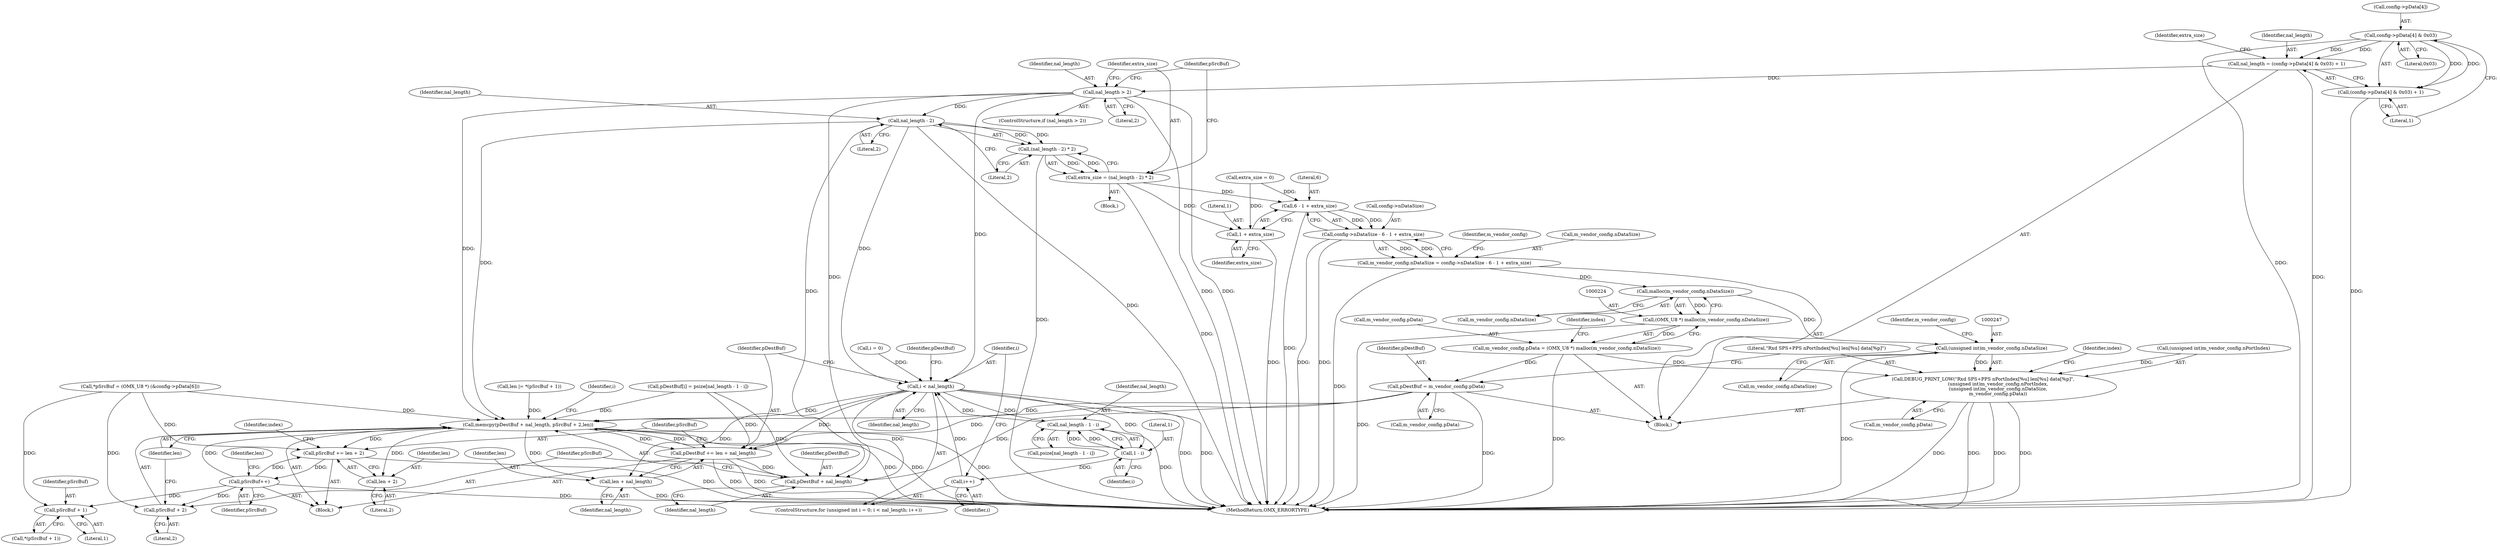 digraph "0_Android_f22c2a0f0f9e030c240468d9d18b9297f001bcf0@pointer" {
"1000164" [label="(Call,config->pData[4] & 0x03)"];
"1000161" [label="(Call,nal_length = (config->pData[4] & 0x03) + 1)"];
"1000176" [label="(Call,nal_length > 2)"];
"1000183" [label="(Call,nal_length - 2)"];
"1000182" [label="(Call,(nal_length - 2) * 2)"];
"1000180" [label="(Call,extra_size = (nal_length - 2) * 2)"];
"1000214" [label="(Call,6 - 1 + extra_size)"];
"1000210" [label="(Call,config->nDataSize - 6 - 1 + extra_size)"];
"1000206" [label="(Call,m_vendor_config.nDataSize = config->nDataSize - 6 - 1 + extra_size)"];
"1000225" [label="(Call,malloc(m_vendor_config.nDataSize))"];
"1000223" [label="(Call,(OMX_U8 *) malloc(m_vendor_config.nDataSize))"];
"1000219" [label="(Call,m_vendor_config.pData = (OMX_U8 *) malloc(m_vendor_config.nDataSize))"];
"1000234" [label="(Call,pDestBuf = m_vendor_config.pData)"];
"1000281" [label="(Call,memcpy(pDestBuf + nal_length, pSrcBuf + 2,len))"];
"1000311" [label="(Call,pDestBuf += len + nal_length)"];
"1000282" [label="(Call,pDestBuf + nal_length)"];
"1000313" [label="(Call,len + nal_length)"];
"1000316" [label="(Call,pSrcBuf += len + 2)"];
"1000323" [label="(Call,pSrcBuf++)"];
"1000272" [label="(Call,pSrcBuf + 1)"];
"1000285" [label="(Call,pSrcBuf + 2)"];
"1000318" [label="(Call,len + 2)"];
"1000239" [label="(Call,DEBUG_PRINT_LOW(\"Rxd SPS+PPS nPortIndex[%u] len[%u] data[%p]\",\n                    (unsigned int)m_vendor_config.nPortIndex,\n                    (unsigned int)m_vendor_config.nDataSize,\n                    m_vendor_config.pData))"];
"1000246" [label="(Call,(unsigned int)m_vendor_config.nDataSize)"];
"1000216" [label="(Call,1 + extra_size)"];
"1000294" [label="(Call,i < nal_length)"];
"1000306" [label="(Call,nal_length - 1 - i)"];
"1000308" [label="(Call,1 - i)"];
"1000297" [label="(Call,i++)"];
"1000163" [label="(Call,(config->pData[4] & 0x03) + 1)"];
"1000161" [label="(Call,nal_length = (config->pData[4] & 0x03) + 1)"];
"1000170" [label="(Literal,0x03)"];
"1000296" [label="(Identifier,nal_length)"];
"1000284" [label="(Identifier,nal_length)"];
"1000217" [label="(Literal,1)"];
"1000180" [label="(Call,extra_size = (nal_length - 2) * 2)"];
"1000297" [label="(Call,i++)"];
"1000176" [label="(Call,nal_length > 2)"];
"1000323" [label="(Call,pSrcBuf++)"];
"1000316" [label="(Call,pSrcBuf += len + 2)"];
"1000304" [label="(Call,psize[nal_length - 1 - i])"];
"1000248" [label="(Call,m_vendor_config.nDataSize)"];
"1000181" [label="(Identifier,extra_size)"];
"1000319" [label="(Identifier,len)"];
"1000256" [label="(Identifier,index)"];
"1000206" [label="(Call,m_vendor_config.nDataSize = config->nDataSize - 6 - 1 + extra_size)"];
"1000313" [label="(Call,len + nal_length)"];
"1000285" [label="(Call,pSrcBuf + 2)"];
"1000311" [label="(Call,pDestBuf += len + nal_length)"];
"1000165" [label="(Call,config->pData[4])"];
"1000239" [label="(Call,DEBUG_PRINT_LOW(\"Rxd SPS+PPS nPortIndex[%u] len[%u] data[%p]\",\n                    (unsigned int)m_vendor_config.nPortIndex,\n                    (unsigned int)m_vendor_config.nDataSize,\n                    m_vendor_config.pData))"];
"1000183" [label="(Call,nal_length - 2)"];
"1000258" [label="(Block,)"];
"1000251" [label="(Call,m_vendor_config.pData)"];
"1000315" [label="(Identifier,nal_length)"];
"1000291" [label="(Call,i = 0)"];
"1000216" [label="(Call,1 + extra_size)"];
"1000219" [label="(Call,m_vendor_config.pData = (OMX_U8 *) malloc(m_vendor_config.nDataSize))"];
"1000289" [label="(ControlStructure,for (unsigned int i = 0; i < nal_length; i++))"];
"1000314" [label="(Identifier,len)"];
"1000177" [label="(Identifier,nal_length)"];
"1000306" [label="(Call,nal_length - 1 - i)"];
"1000207" [label="(Call,m_vendor_config.nDataSize)"];
"1000188" [label="(Call,*pSrcBuf = (OMX_U8 *) (&config->pData[6]))"];
"1001056" [label="(MethodReturn,OMX_ERRORTYPE)"];
"1000295" [label="(Identifier,i)"];
"1000226" [label="(Call,m_vendor_config.nDataSize)"];
"1000185" [label="(Literal,2)"];
"1000320" [label="(Literal,2)"];
"1000283" [label="(Identifier,pDestBuf)"];
"1000171" [label="(Literal,1)"];
"1000215" [label="(Literal,6)"];
"1000175" [label="(ControlStructure,if (nal_length > 2))"];
"1000246" [label="(Call,(unsigned int)m_vendor_config.nDataSize)"];
"1000225" [label="(Call,malloc(m_vendor_config.nDataSize))"];
"1000302" [label="(Identifier,pDestBuf)"];
"1000234" [label="(Call,pDestBuf = m_vendor_config.pData)"];
"1000182" [label="(Call,(nal_length - 2) * 2)"];
"1000223" [label="(Call,(OMX_U8 *) malloc(m_vendor_config.nDataSize))"];
"1000218" [label="(Identifier,extra_size)"];
"1000179" [label="(Block,)"];
"1000310" [label="(Identifier,i)"];
"1000189" [label="(Identifier,pSrcBuf)"];
"1000214" [label="(Call,6 - 1 + extra_size)"];
"1000312" [label="(Identifier,pDestBuf)"];
"1000241" [label="(Call,(unsigned int)m_vendor_config.nPortIndex)"];
"1000221" [label="(Identifier,m_vendor_config)"];
"1000240" [label="(Literal,\"Rxd SPS+PPS nPortIndex[%u] len[%u] data[%p]\")"];
"1000281" [label="(Call,memcpy(pDestBuf + nal_length, pSrcBuf + 2,len))"];
"1000162" [label="(Identifier,nal_length)"];
"1000211" [label="(Call,config->nDataSize)"];
"1000184" [label="(Identifier,nal_length)"];
"1000309" [label="(Literal,1)"];
"1000288" [label="(Identifier,len)"];
"1000318" [label="(Call,len + 2)"];
"1000307" [label="(Identifier,nal_length)"];
"1000282" [label="(Call,pDestBuf + nal_length)"];
"1000294" [label="(Call,i < nal_length)"];
"1000322" [label="(Identifier,index)"];
"1000235" [label="(Identifier,pDestBuf)"];
"1000274" [label="(Literal,1)"];
"1000186" [label="(Literal,2)"];
"1000232" [label="(Identifier,index)"];
"1000164" [label="(Call,config->pData[4] & 0x03)"];
"1000210" [label="(Call,config->nDataSize - 6 - 1 + extra_size)"];
"1000273" [label="(Identifier,pSrcBuf)"];
"1000286" [label="(Identifier,pSrcBuf)"];
"1000163" [label="(Call,(config->pData[4] & 0x03) + 1)"];
"1000173" [label="(Identifier,extra_size)"];
"1000236" [label="(Call,m_vendor_config.pData)"];
"1000157" [label="(Block,)"];
"1000272" [label="(Call,pSrcBuf + 1)"];
"1000271" [label="(Call,*(pSrcBuf + 1))"];
"1000300" [label="(Call,pDestBuf[i] = psize[nal_length - 1 - i])"];
"1000269" [label="(Call,len |= *(pSrcBuf + 1))"];
"1000220" [label="(Call,m_vendor_config.pData)"];
"1000287" [label="(Literal,2)"];
"1000298" [label="(Identifier,i)"];
"1000317" [label="(Identifier,pSrcBuf)"];
"1000292" [label="(Identifier,i)"];
"1000308" [label="(Call,1 - i)"];
"1000178" [label="(Literal,2)"];
"1000324" [label="(Identifier,pSrcBuf)"];
"1000252" [label="(Identifier,m_vendor_config)"];
"1000172" [label="(Call,extra_size = 0)"];
"1000326" [label="(Identifier,len)"];
"1000164" -> "1000163"  [label="AST: "];
"1000164" -> "1000170"  [label="CFG: "];
"1000165" -> "1000164"  [label="AST: "];
"1000170" -> "1000164"  [label="AST: "];
"1000171" -> "1000164"  [label="CFG: "];
"1000164" -> "1001056"  [label="DDG: "];
"1000164" -> "1000161"  [label="DDG: "];
"1000164" -> "1000161"  [label="DDG: "];
"1000164" -> "1000163"  [label="DDG: "];
"1000164" -> "1000163"  [label="DDG: "];
"1000161" -> "1000157"  [label="AST: "];
"1000161" -> "1000163"  [label="CFG: "];
"1000162" -> "1000161"  [label="AST: "];
"1000163" -> "1000161"  [label="AST: "];
"1000173" -> "1000161"  [label="CFG: "];
"1000161" -> "1001056"  [label="DDG: "];
"1000161" -> "1000176"  [label="DDG: "];
"1000176" -> "1000175"  [label="AST: "];
"1000176" -> "1000178"  [label="CFG: "];
"1000177" -> "1000176"  [label="AST: "];
"1000178" -> "1000176"  [label="AST: "];
"1000181" -> "1000176"  [label="CFG: "];
"1000189" -> "1000176"  [label="CFG: "];
"1000176" -> "1001056"  [label="DDG: "];
"1000176" -> "1001056"  [label="DDG: "];
"1000176" -> "1000183"  [label="DDG: "];
"1000176" -> "1000281"  [label="DDG: "];
"1000176" -> "1000282"  [label="DDG: "];
"1000176" -> "1000294"  [label="DDG: "];
"1000183" -> "1000182"  [label="AST: "];
"1000183" -> "1000185"  [label="CFG: "];
"1000184" -> "1000183"  [label="AST: "];
"1000185" -> "1000183"  [label="AST: "];
"1000186" -> "1000183"  [label="CFG: "];
"1000183" -> "1001056"  [label="DDG: "];
"1000183" -> "1000182"  [label="DDG: "];
"1000183" -> "1000182"  [label="DDG: "];
"1000183" -> "1000281"  [label="DDG: "];
"1000183" -> "1000282"  [label="DDG: "];
"1000183" -> "1000294"  [label="DDG: "];
"1000182" -> "1000180"  [label="AST: "];
"1000182" -> "1000186"  [label="CFG: "];
"1000186" -> "1000182"  [label="AST: "];
"1000180" -> "1000182"  [label="CFG: "];
"1000182" -> "1001056"  [label="DDG: "];
"1000182" -> "1000180"  [label="DDG: "];
"1000182" -> "1000180"  [label="DDG: "];
"1000180" -> "1000179"  [label="AST: "];
"1000181" -> "1000180"  [label="AST: "];
"1000189" -> "1000180"  [label="CFG: "];
"1000180" -> "1001056"  [label="DDG: "];
"1000180" -> "1000214"  [label="DDG: "];
"1000180" -> "1000216"  [label="DDG: "];
"1000214" -> "1000210"  [label="AST: "];
"1000214" -> "1000216"  [label="CFG: "];
"1000215" -> "1000214"  [label="AST: "];
"1000216" -> "1000214"  [label="AST: "];
"1000210" -> "1000214"  [label="CFG: "];
"1000214" -> "1001056"  [label="DDG: "];
"1000214" -> "1000210"  [label="DDG: "];
"1000214" -> "1000210"  [label="DDG: "];
"1000172" -> "1000214"  [label="DDG: "];
"1000210" -> "1000206"  [label="AST: "];
"1000211" -> "1000210"  [label="AST: "];
"1000206" -> "1000210"  [label="CFG: "];
"1000210" -> "1001056"  [label="DDG: "];
"1000210" -> "1001056"  [label="DDG: "];
"1000210" -> "1000206"  [label="DDG: "];
"1000210" -> "1000206"  [label="DDG: "];
"1000206" -> "1000157"  [label="AST: "];
"1000207" -> "1000206"  [label="AST: "];
"1000221" -> "1000206"  [label="CFG: "];
"1000206" -> "1001056"  [label="DDG: "];
"1000206" -> "1000225"  [label="DDG: "];
"1000225" -> "1000223"  [label="AST: "];
"1000225" -> "1000226"  [label="CFG: "];
"1000226" -> "1000225"  [label="AST: "];
"1000223" -> "1000225"  [label="CFG: "];
"1000225" -> "1000223"  [label="DDG: "];
"1000225" -> "1000246"  [label="DDG: "];
"1000223" -> "1000219"  [label="AST: "];
"1000224" -> "1000223"  [label="AST: "];
"1000219" -> "1000223"  [label="CFG: "];
"1000223" -> "1001056"  [label="DDG: "];
"1000223" -> "1000219"  [label="DDG: "];
"1000219" -> "1000157"  [label="AST: "];
"1000220" -> "1000219"  [label="AST: "];
"1000232" -> "1000219"  [label="CFG: "];
"1000219" -> "1001056"  [label="DDG: "];
"1000219" -> "1000234"  [label="DDG: "];
"1000219" -> "1000239"  [label="DDG: "];
"1000234" -> "1000157"  [label="AST: "];
"1000234" -> "1000236"  [label="CFG: "];
"1000235" -> "1000234"  [label="AST: "];
"1000236" -> "1000234"  [label="AST: "];
"1000240" -> "1000234"  [label="CFG: "];
"1000234" -> "1001056"  [label="DDG: "];
"1000234" -> "1000281"  [label="DDG: "];
"1000234" -> "1000282"  [label="DDG: "];
"1000234" -> "1000311"  [label="DDG: "];
"1000281" -> "1000258"  [label="AST: "];
"1000281" -> "1000288"  [label="CFG: "];
"1000282" -> "1000281"  [label="AST: "];
"1000285" -> "1000281"  [label="AST: "];
"1000288" -> "1000281"  [label="AST: "];
"1000292" -> "1000281"  [label="CFG: "];
"1000281" -> "1001056"  [label="DDG: "];
"1000281" -> "1001056"  [label="DDG: "];
"1000281" -> "1001056"  [label="DDG: "];
"1000311" -> "1000281"  [label="DDG: "];
"1000300" -> "1000281"  [label="DDG: "];
"1000294" -> "1000281"  [label="DDG: "];
"1000188" -> "1000281"  [label="DDG: "];
"1000323" -> "1000281"  [label="DDG: "];
"1000269" -> "1000281"  [label="DDG: "];
"1000281" -> "1000311"  [label="DDG: "];
"1000281" -> "1000313"  [label="DDG: "];
"1000281" -> "1000316"  [label="DDG: "];
"1000281" -> "1000318"  [label="DDG: "];
"1000311" -> "1000258"  [label="AST: "];
"1000311" -> "1000313"  [label="CFG: "];
"1000312" -> "1000311"  [label="AST: "];
"1000313" -> "1000311"  [label="AST: "];
"1000317" -> "1000311"  [label="CFG: "];
"1000311" -> "1001056"  [label="DDG: "];
"1000311" -> "1001056"  [label="DDG: "];
"1000311" -> "1000282"  [label="DDG: "];
"1000294" -> "1000311"  [label="DDG: "];
"1000300" -> "1000311"  [label="DDG: "];
"1000282" -> "1000284"  [label="CFG: "];
"1000283" -> "1000282"  [label="AST: "];
"1000284" -> "1000282"  [label="AST: "];
"1000286" -> "1000282"  [label="CFG: "];
"1000300" -> "1000282"  [label="DDG: "];
"1000294" -> "1000282"  [label="DDG: "];
"1000313" -> "1000315"  [label="CFG: "];
"1000314" -> "1000313"  [label="AST: "];
"1000315" -> "1000313"  [label="AST: "];
"1000313" -> "1001056"  [label="DDG: "];
"1000294" -> "1000313"  [label="DDG: "];
"1000316" -> "1000258"  [label="AST: "];
"1000316" -> "1000318"  [label="CFG: "];
"1000317" -> "1000316"  [label="AST: "];
"1000318" -> "1000316"  [label="AST: "];
"1000322" -> "1000316"  [label="CFG: "];
"1000316" -> "1001056"  [label="DDG: "];
"1000188" -> "1000316"  [label="DDG: "];
"1000323" -> "1000316"  [label="DDG: "];
"1000316" -> "1000323"  [label="DDG: "];
"1000323" -> "1000258"  [label="AST: "];
"1000323" -> "1000324"  [label="CFG: "];
"1000324" -> "1000323"  [label="AST: "];
"1000326" -> "1000323"  [label="CFG: "];
"1000323" -> "1001056"  [label="DDG: "];
"1000323" -> "1000272"  [label="DDG: "];
"1000323" -> "1000285"  [label="DDG: "];
"1000272" -> "1000271"  [label="AST: "];
"1000272" -> "1000274"  [label="CFG: "];
"1000273" -> "1000272"  [label="AST: "];
"1000274" -> "1000272"  [label="AST: "];
"1000271" -> "1000272"  [label="CFG: "];
"1000188" -> "1000272"  [label="DDG: "];
"1000285" -> "1000287"  [label="CFG: "];
"1000286" -> "1000285"  [label="AST: "];
"1000287" -> "1000285"  [label="AST: "];
"1000288" -> "1000285"  [label="CFG: "];
"1000188" -> "1000285"  [label="DDG: "];
"1000318" -> "1000320"  [label="CFG: "];
"1000319" -> "1000318"  [label="AST: "];
"1000320" -> "1000318"  [label="AST: "];
"1000239" -> "1000157"  [label="AST: "];
"1000239" -> "1000251"  [label="CFG: "];
"1000240" -> "1000239"  [label="AST: "];
"1000241" -> "1000239"  [label="AST: "];
"1000246" -> "1000239"  [label="AST: "];
"1000251" -> "1000239"  [label="AST: "];
"1000256" -> "1000239"  [label="CFG: "];
"1000239" -> "1001056"  [label="DDG: "];
"1000239" -> "1001056"  [label="DDG: "];
"1000239" -> "1001056"  [label="DDG: "];
"1000239" -> "1001056"  [label="DDG: "];
"1000241" -> "1000239"  [label="DDG: "];
"1000246" -> "1000239"  [label="DDG: "];
"1000246" -> "1000248"  [label="CFG: "];
"1000247" -> "1000246"  [label="AST: "];
"1000248" -> "1000246"  [label="AST: "];
"1000252" -> "1000246"  [label="CFG: "];
"1000246" -> "1001056"  [label="DDG: "];
"1000216" -> "1000218"  [label="CFG: "];
"1000217" -> "1000216"  [label="AST: "];
"1000218" -> "1000216"  [label="AST: "];
"1000216" -> "1001056"  [label="DDG: "];
"1000172" -> "1000216"  [label="DDG: "];
"1000294" -> "1000289"  [label="AST: "];
"1000294" -> "1000296"  [label="CFG: "];
"1000295" -> "1000294"  [label="AST: "];
"1000296" -> "1000294"  [label="AST: "];
"1000302" -> "1000294"  [label="CFG: "];
"1000312" -> "1000294"  [label="CFG: "];
"1000294" -> "1001056"  [label="DDG: "];
"1000294" -> "1001056"  [label="DDG: "];
"1000297" -> "1000294"  [label="DDG: "];
"1000291" -> "1000294"  [label="DDG: "];
"1000306" -> "1000294"  [label="DDG: "];
"1000294" -> "1000306"  [label="DDG: "];
"1000294" -> "1000308"  [label="DDG: "];
"1000306" -> "1000304"  [label="AST: "];
"1000306" -> "1000308"  [label="CFG: "];
"1000307" -> "1000306"  [label="AST: "];
"1000308" -> "1000306"  [label="AST: "];
"1000304" -> "1000306"  [label="CFG: "];
"1000306" -> "1001056"  [label="DDG: "];
"1000308" -> "1000306"  [label="DDG: "];
"1000308" -> "1000306"  [label="DDG: "];
"1000308" -> "1000310"  [label="CFG: "];
"1000309" -> "1000308"  [label="AST: "];
"1000310" -> "1000308"  [label="AST: "];
"1000308" -> "1000297"  [label="DDG: "];
"1000297" -> "1000289"  [label="AST: "];
"1000297" -> "1000298"  [label="CFG: "];
"1000298" -> "1000297"  [label="AST: "];
"1000295" -> "1000297"  [label="CFG: "];
"1000163" -> "1000171"  [label="CFG: "];
"1000171" -> "1000163"  [label="AST: "];
"1000163" -> "1001056"  [label="DDG: "];
}
